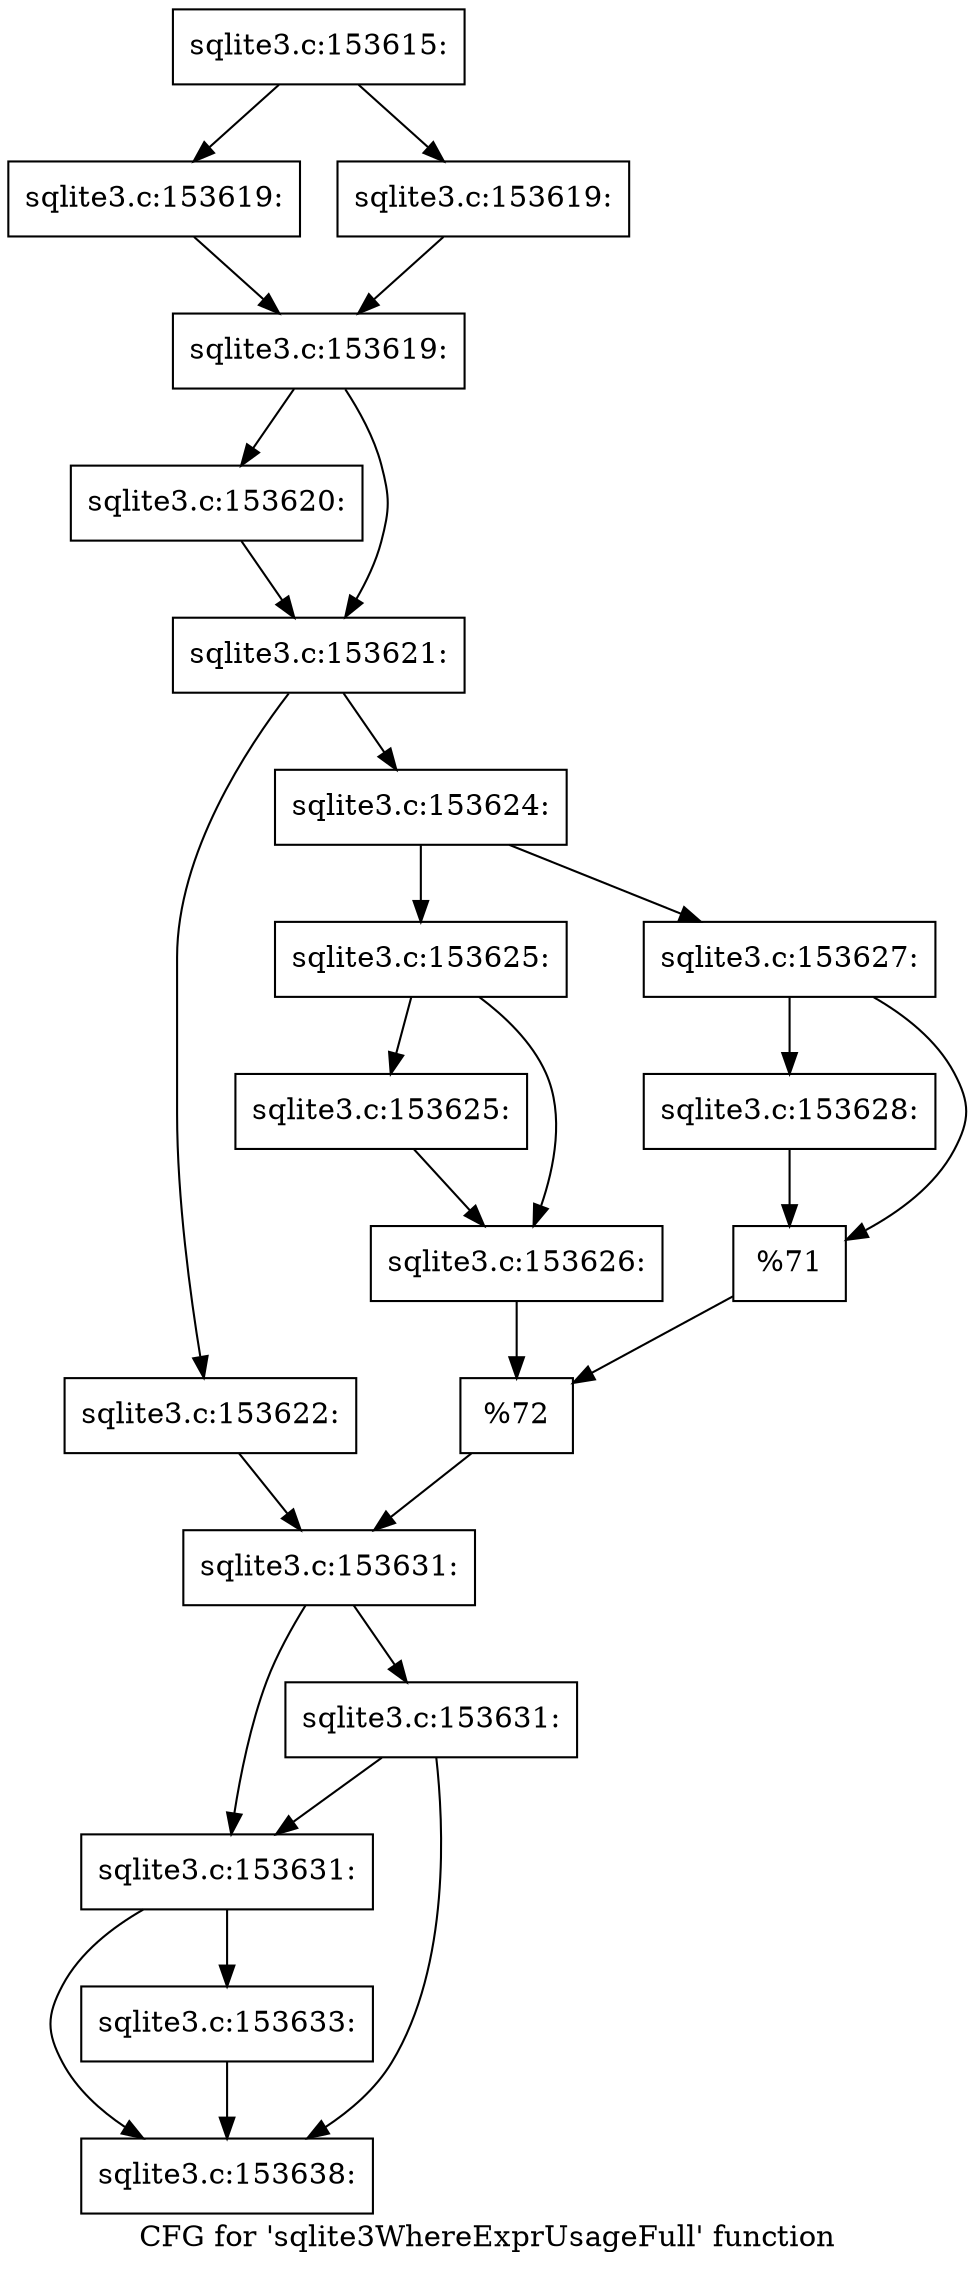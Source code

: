 digraph "CFG for 'sqlite3WhereExprUsageFull' function" {
	label="CFG for 'sqlite3WhereExprUsageFull' function";

	Node0x55c0f6646bb0 [shape=record,label="{sqlite3.c:153615:}"];
	Node0x55c0f6646bb0 -> Node0x55c0f95b41b0;
	Node0x55c0f6646bb0 -> Node0x55c0f95b49d0;
	Node0x55c0f95b41b0 [shape=record,label="{sqlite3.c:153619:}"];
	Node0x55c0f95b41b0 -> Node0x55c0f95b4a20;
	Node0x55c0f95b49d0 [shape=record,label="{sqlite3.c:153619:}"];
	Node0x55c0f95b49d0 -> Node0x55c0f95b4a20;
	Node0x55c0f95b4a20 [shape=record,label="{sqlite3.c:153619:}"];
	Node0x55c0f95b4a20 -> Node0x55c0f95b53f0;
	Node0x55c0f95b4a20 -> Node0x55c0f95b5440;
	Node0x55c0f95b53f0 [shape=record,label="{sqlite3.c:153620:}"];
	Node0x55c0f95b53f0 -> Node0x55c0f95b5440;
	Node0x55c0f95b5440 [shape=record,label="{sqlite3.c:153621:}"];
	Node0x55c0f95b5440 -> Node0x55c0f95b5e90;
	Node0x55c0f95b5440 -> Node0x55c0f95b5f30;
	Node0x55c0f95b5e90 [shape=record,label="{sqlite3.c:153622:}"];
	Node0x55c0f95b5e90 -> Node0x55c0f95b5ee0;
	Node0x55c0f95b5f30 [shape=record,label="{sqlite3.c:153624:}"];
	Node0x55c0f95b5f30 -> Node0x55c0f95b6a50;
	Node0x55c0f95b5f30 -> Node0x55c0f95b6af0;
	Node0x55c0f95b6a50 [shape=record,label="{sqlite3.c:153625:}"];
	Node0x55c0f95b6a50 -> Node0x55c0f95b7060;
	Node0x55c0f95b6a50 -> Node0x55c0f95b70b0;
	Node0x55c0f95b7060 [shape=record,label="{sqlite3.c:153625:}"];
	Node0x55c0f95b7060 -> Node0x55c0f95b70b0;
	Node0x55c0f95b70b0 [shape=record,label="{sqlite3.c:153626:}"];
	Node0x55c0f95b70b0 -> Node0x55c0f95b6aa0;
	Node0x55c0f95b6af0 [shape=record,label="{sqlite3.c:153627:}"];
	Node0x55c0f95b6af0 -> Node0x55c0f95b7eb0;
	Node0x55c0f95b6af0 -> Node0x55c0f95b7f00;
	Node0x55c0f95b7eb0 [shape=record,label="{sqlite3.c:153628:}"];
	Node0x55c0f95b7eb0 -> Node0x55c0f95b7f00;
	Node0x55c0f95b7f00 [shape=record,label="{%71}"];
	Node0x55c0f95b7f00 -> Node0x55c0f95b6aa0;
	Node0x55c0f95b6aa0 [shape=record,label="{%72}"];
	Node0x55c0f95b6aa0 -> Node0x55c0f95b5ee0;
	Node0x55c0f95b5ee0 [shape=record,label="{sqlite3.c:153631:}"];
	Node0x55c0f95b5ee0 -> Node0x55c0f95b8d10;
	Node0x55c0f95b5ee0 -> Node0x55c0f95b8d90;
	Node0x55c0f95b8d90 [shape=record,label="{sqlite3.c:153631:}"];
	Node0x55c0f95b8d90 -> Node0x55c0f95b8d10;
	Node0x55c0f95b8d90 -> Node0x55c0f95b8cc0;
	Node0x55c0f95b8d10 [shape=record,label="{sqlite3.c:153631:}"];
	Node0x55c0f95b8d10 -> Node0x55c0f95b8c70;
	Node0x55c0f95b8d10 -> Node0x55c0f95b8cc0;
	Node0x55c0f95b8c70 [shape=record,label="{sqlite3.c:153633:}"];
	Node0x55c0f95b8c70 -> Node0x55c0f95b8cc0;
	Node0x55c0f95b8cc0 [shape=record,label="{sqlite3.c:153638:}"];
}
